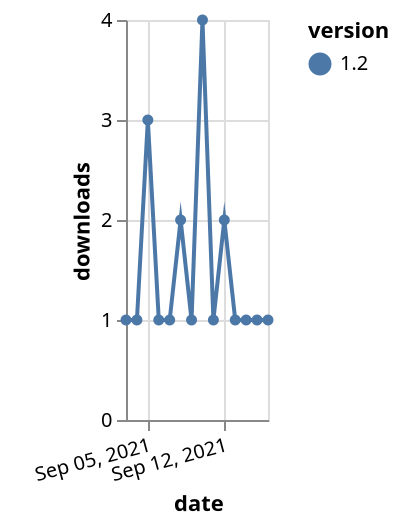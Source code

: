 {"$schema": "https://vega.github.io/schema/vega-lite/v5.json", "description": "A simple bar chart with embedded data.", "data": {"values": [{"date": "2021-09-03", "total": 244, "delta": 1, "version": "1.2"}, {"date": "2021-09-04", "total": 245, "delta": 1, "version": "1.2"}, {"date": "2021-09-05", "total": 248, "delta": 3, "version": "1.2"}, {"date": "2021-09-06", "total": 249, "delta": 1, "version": "1.2"}, {"date": "2021-09-07", "total": 250, "delta": 1, "version": "1.2"}, {"date": "2021-09-08", "total": 252, "delta": 2, "version": "1.2"}, {"date": "2021-09-09", "total": 253, "delta": 1, "version": "1.2"}, {"date": "2021-09-10", "total": 257, "delta": 4, "version": "1.2"}, {"date": "2021-09-11", "total": 258, "delta": 1, "version": "1.2"}, {"date": "2021-09-12", "total": 260, "delta": 2, "version": "1.2"}, {"date": "2021-09-13", "total": 261, "delta": 1, "version": "1.2"}, {"date": "2021-09-14", "total": 262, "delta": 1, "version": "1.2"}, {"date": "2021-09-15", "total": 263, "delta": 1, "version": "1.2"}, {"date": "2021-09-16", "total": 264, "delta": 1, "version": "1.2"}]}, "width": "container", "mark": {"type": "line", "point": {"filled": true}}, "encoding": {"x": {"field": "date", "type": "temporal", "timeUnit": "yearmonthdate", "title": "date", "axis": {"labelAngle": -15}}, "y": {"field": "delta", "type": "quantitative", "title": "downloads"}, "color": {"field": "version", "type": "nominal"}, "tooltip": {"field": "delta"}}}